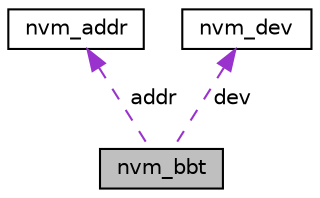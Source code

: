 digraph G
{
  edge [fontname="Helvetica",fontsize="10",labelfontname="Helvetica",labelfontsize="10"];
  node [fontname="Helvetica",fontsize="10",shape=record];
  Node1 [label="nvm_bbt",height=0.2,width=0.4,color="black", fillcolor="grey75", style="filled" fontcolor="black"];
  Node2 -> Node1 [dir="back",color="darkorchid3",fontsize="10",style="dashed",label=" addr" ,fontname="Helvetica"];
  Node2 [label="nvm_addr",height=0.2,width=0.4,color="black", fillcolor="white", style="filled",URL="$structnvm__addr.html",tooltip="Encapsulation of generic physical nvm addressing."];
  Node3 -> Node1 [dir="back",color="darkorchid3",fontsize="10",style="dashed",label=" dev" ,fontname="Helvetica"];
  Node3 [label="nvm_dev",height=0.2,width=0.4,color="black", fillcolor="white", style="filled",URL="$structnvm__dev.html",tooltip="Opaque handle for NVM devices."];
}
